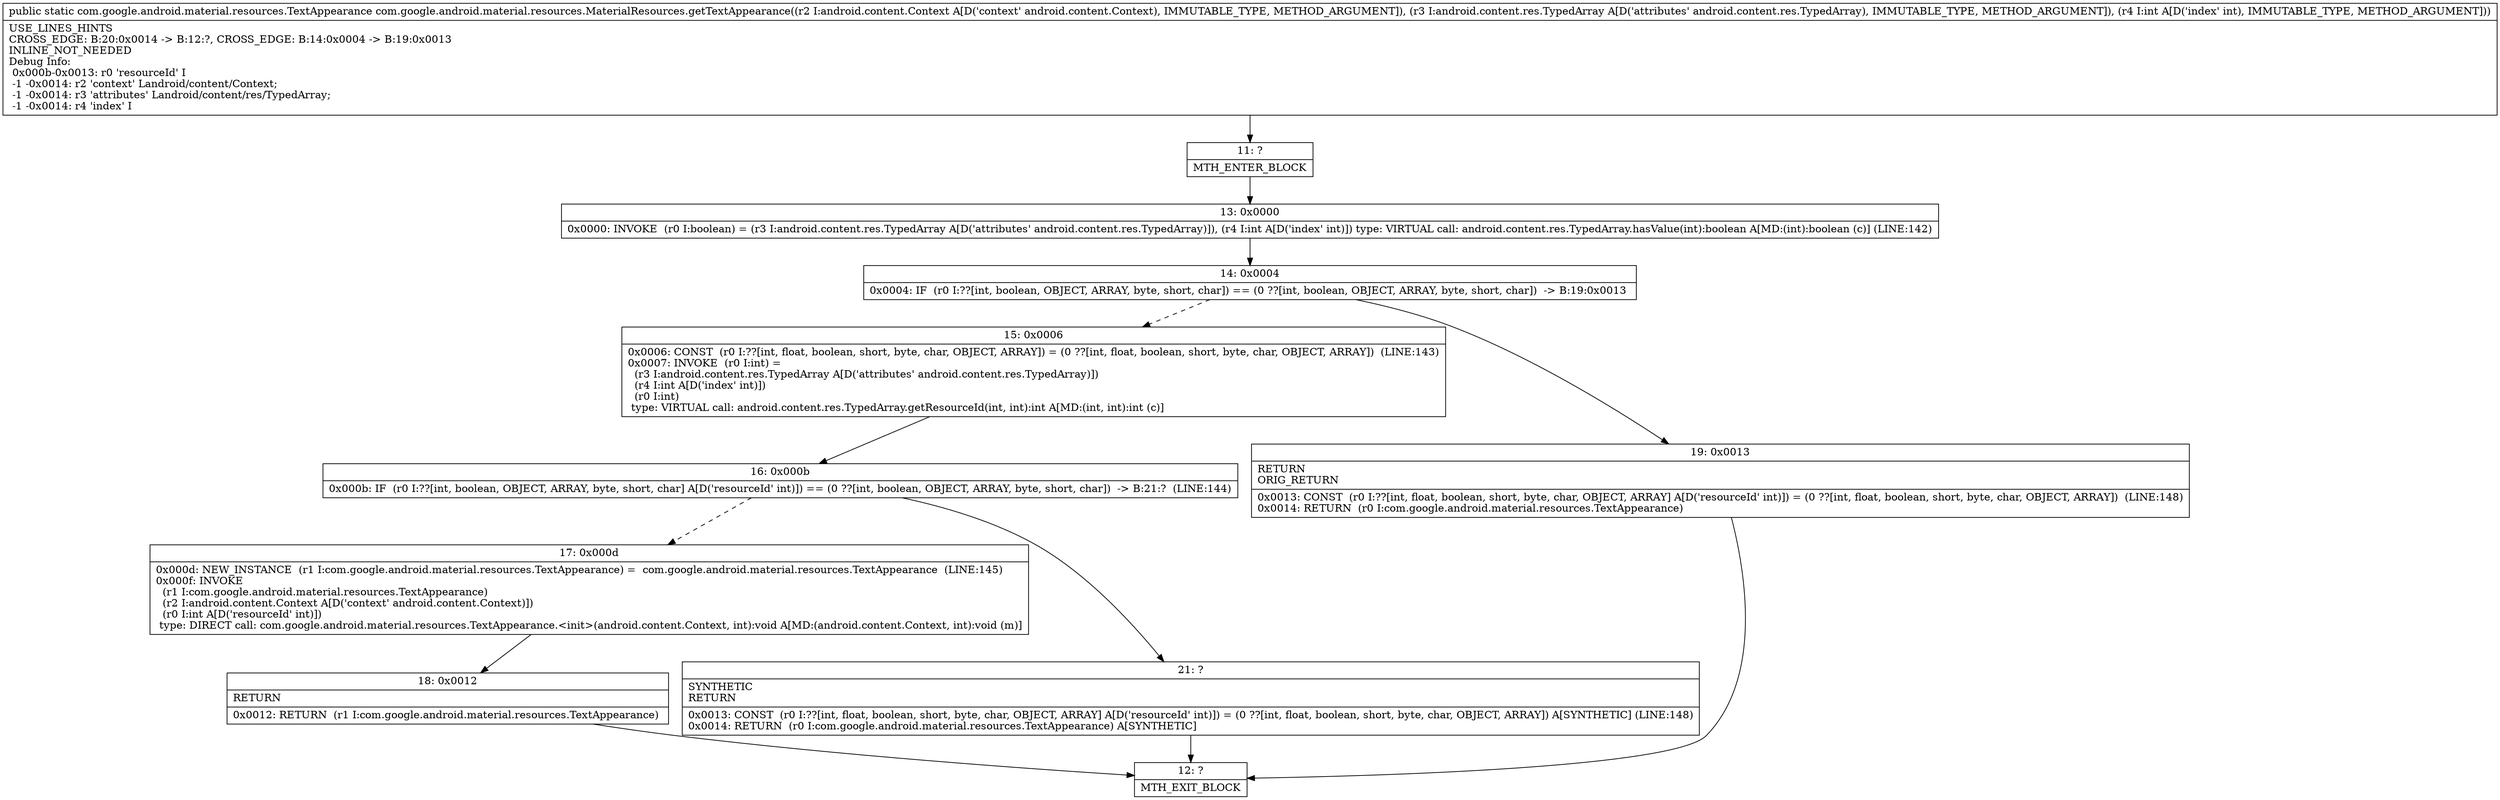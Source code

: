 digraph "CFG forcom.google.android.material.resources.MaterialResources.getTextAppearance(Landroid\/content\/Context;Landroid\/content\/res\/TypedArray;I)Lcom\/google\/android\/material\/resources\/TextAppearance;" {
Node_11 [shape=record,label="{11\:\ ?|MTH_ENTER_BLOCK\l}"];
Node_13 [shape=record,label="{13\:\ 0x0000|0x0000: INVOKE  (r0 I:boolean) = (r3 I:android.content.res.TypedArray A[D('attributes' android.content.res.TypedArray)]), (r4 I:int A[D('index' int)]) type: VIRTUAL call: android.content.res.TypedArray.hasValue(int):boolean A[MD:(int):boolean (c)] (LINE:142)\l}"];
Node_14 [shape=record,label="{14\:\ 0x0004|0x0004: IF  (r0 I:??[int, boolean, OBJECT, ARRAY, byte, short, char]) == (0 ??[int, boolean, OBJECT, ARRAY, byte, short, char])  \-\> B:19:0x0013 \l}"];
Node_15 [shape=record,label="{15\:\ 0x0006|0x0006: CONST  (r0 I:??[int, float, boolean, short, byte, char, OBJECT, ARRAY]) = (0 ??[int, float, boolean, short, byte, char, OBJECT, ARRAY])  (LINE:143)\l0x0007: INVOKE  (r0 I:int) = \l  (r3 I:android.content.res.TypedArray A[D('attributes' android.content.res.TypedArray)])\l  (r4 I:int A[D('index' int)])\l  (r0 I:int)\l type: VIRTUAL call: android.content.res.TypedArray.getResourceId(int, int):int A[MD:(int, int):int (c)]\l}"];
Node_16 [shape=record,label="{16\:\ 0x000b|0x000b: IF  (r0 I:??[int, boolean, OBJECT, ARRAY, byte, short, char] A[D('resourceId' int)]) == (0 ??[int, boolean, OBJECT, ARRAY, byte, short, char])  \-\> B:21:?  (LINE:144)\l}"];
Node_17 [shape=record,label="{17\:\ 0x000d|0x000d: NEW_INSTANCE  (r1 I:com.google.android.material.resources.TextAppearance) =  com.google.android.material.resources.TextAppearance  (LINE:145)\l0x000f: INVOKE  \l  (r1 I:com.google.android.material.resources.TextAppearance)\l  (r2 I:android.content.Context A[D('context' android.content.Context)])\l  (r0 I:int A[D('resourceId' int)])\l type: DIRECT call: com.google.android.material.resources.TextAppearance.\<init\>(android.content.Context, int):void A[MD:(android.content.Context, int):void (m)]\l}"];
Node_18 [shape=record,label="{18\:\ 0x0012|RETURN\l|0x0012: RETURN  (r1 I:com.google.android.material.resources.TextAppearance) \l}"];
Node_12 [shape=record,label="{12\:\ ?|MTH_EXIT_BLOCK\l}"];
Node_21 [shape=record,label="{21\:\ ?|SYNTHETIC\lRETURN\l|0x0013: CONST  (r0 I:??[int, float, boolean, short, byte, char, OBJECT, ARRAY] A[D('resourceId' int)]) = (0 ??[int, float, boolean, short, byte, char, OBJECT, ARRAY]) A[SYNTHETIC] (LINE:148)\l0x0014: RETURN  (r0 I:com.google.android.material.resources.TextAppearance) A[SYNTHETIC]\l}"];
Node_19 [shape=record,label="{19\:\ 0x0013|RETURN\lORIG_RETURN\l|0x0013: CONST  (r0 I:??[int, float, boolean, short, byte, char, OBJECT, ARRAY] A[D('resourceId' int)]) = (0 ??[int, float, boolean, short, byte, char, OBJECT, ARRAY])  (LINE:148)\l0x0014: RETURN  (r0 I:com.google.android.material.resources.TextAppearance) \l}"];
MethodNode[shape=record,label="{public static com.google.android.material.resources.TextAppearance com.google.android.material.resources.MaterialResources.getTextAppearance((r2 I:android.content.Context A[D('context' android.content.Context), IMMUTABLE_TYPE, METHOD_ARGUMENT]), (r3 I:android.content.res.TypedArray A[D('attributes' android.content.res.TypedArray), IMMUTABLE_TYPE, METHOD_ARGUMENT]), (r4 I:int A[D('index' int), IMMUTABLE_TYPE, METHOD_ARGUMENT]))  | USE_LINES_HINTS\lCROSS_EDGE: B:20:0x0014 \-\> B:12:?, CROSS_EDGE: B:14:0x0004 \-\> B:19:0x0013\lINLINE_NOT_NEEDED\lDebug Info:\l  0x000b\-0x0013: r0 'resourceId' I\l  \-1 \-0x0014: r2 'context' Landroid\/content\/Context;\l  \-1 \-0x0014: r3 'attributes' Landroid\/content\/res\/TypedArray;\l  \-1 \-0x0014: r4 'index' I\l}"];
MethodNode -> Node_11;Node_11 -> Node_13;
Node_13 -> Node_14;
Node_14 -> Node_15[style=dashed];
Node_14 -> Node_19;
Node_15 -> Node_16;
Node_16 -> Node_17[style=dashed];
Node_16 -> Node_21;
Node_17 -> Node_18;
Node_18 -> Node_12;
Node_21 -> Node_12;
Node_19 -> Node_12;
}

